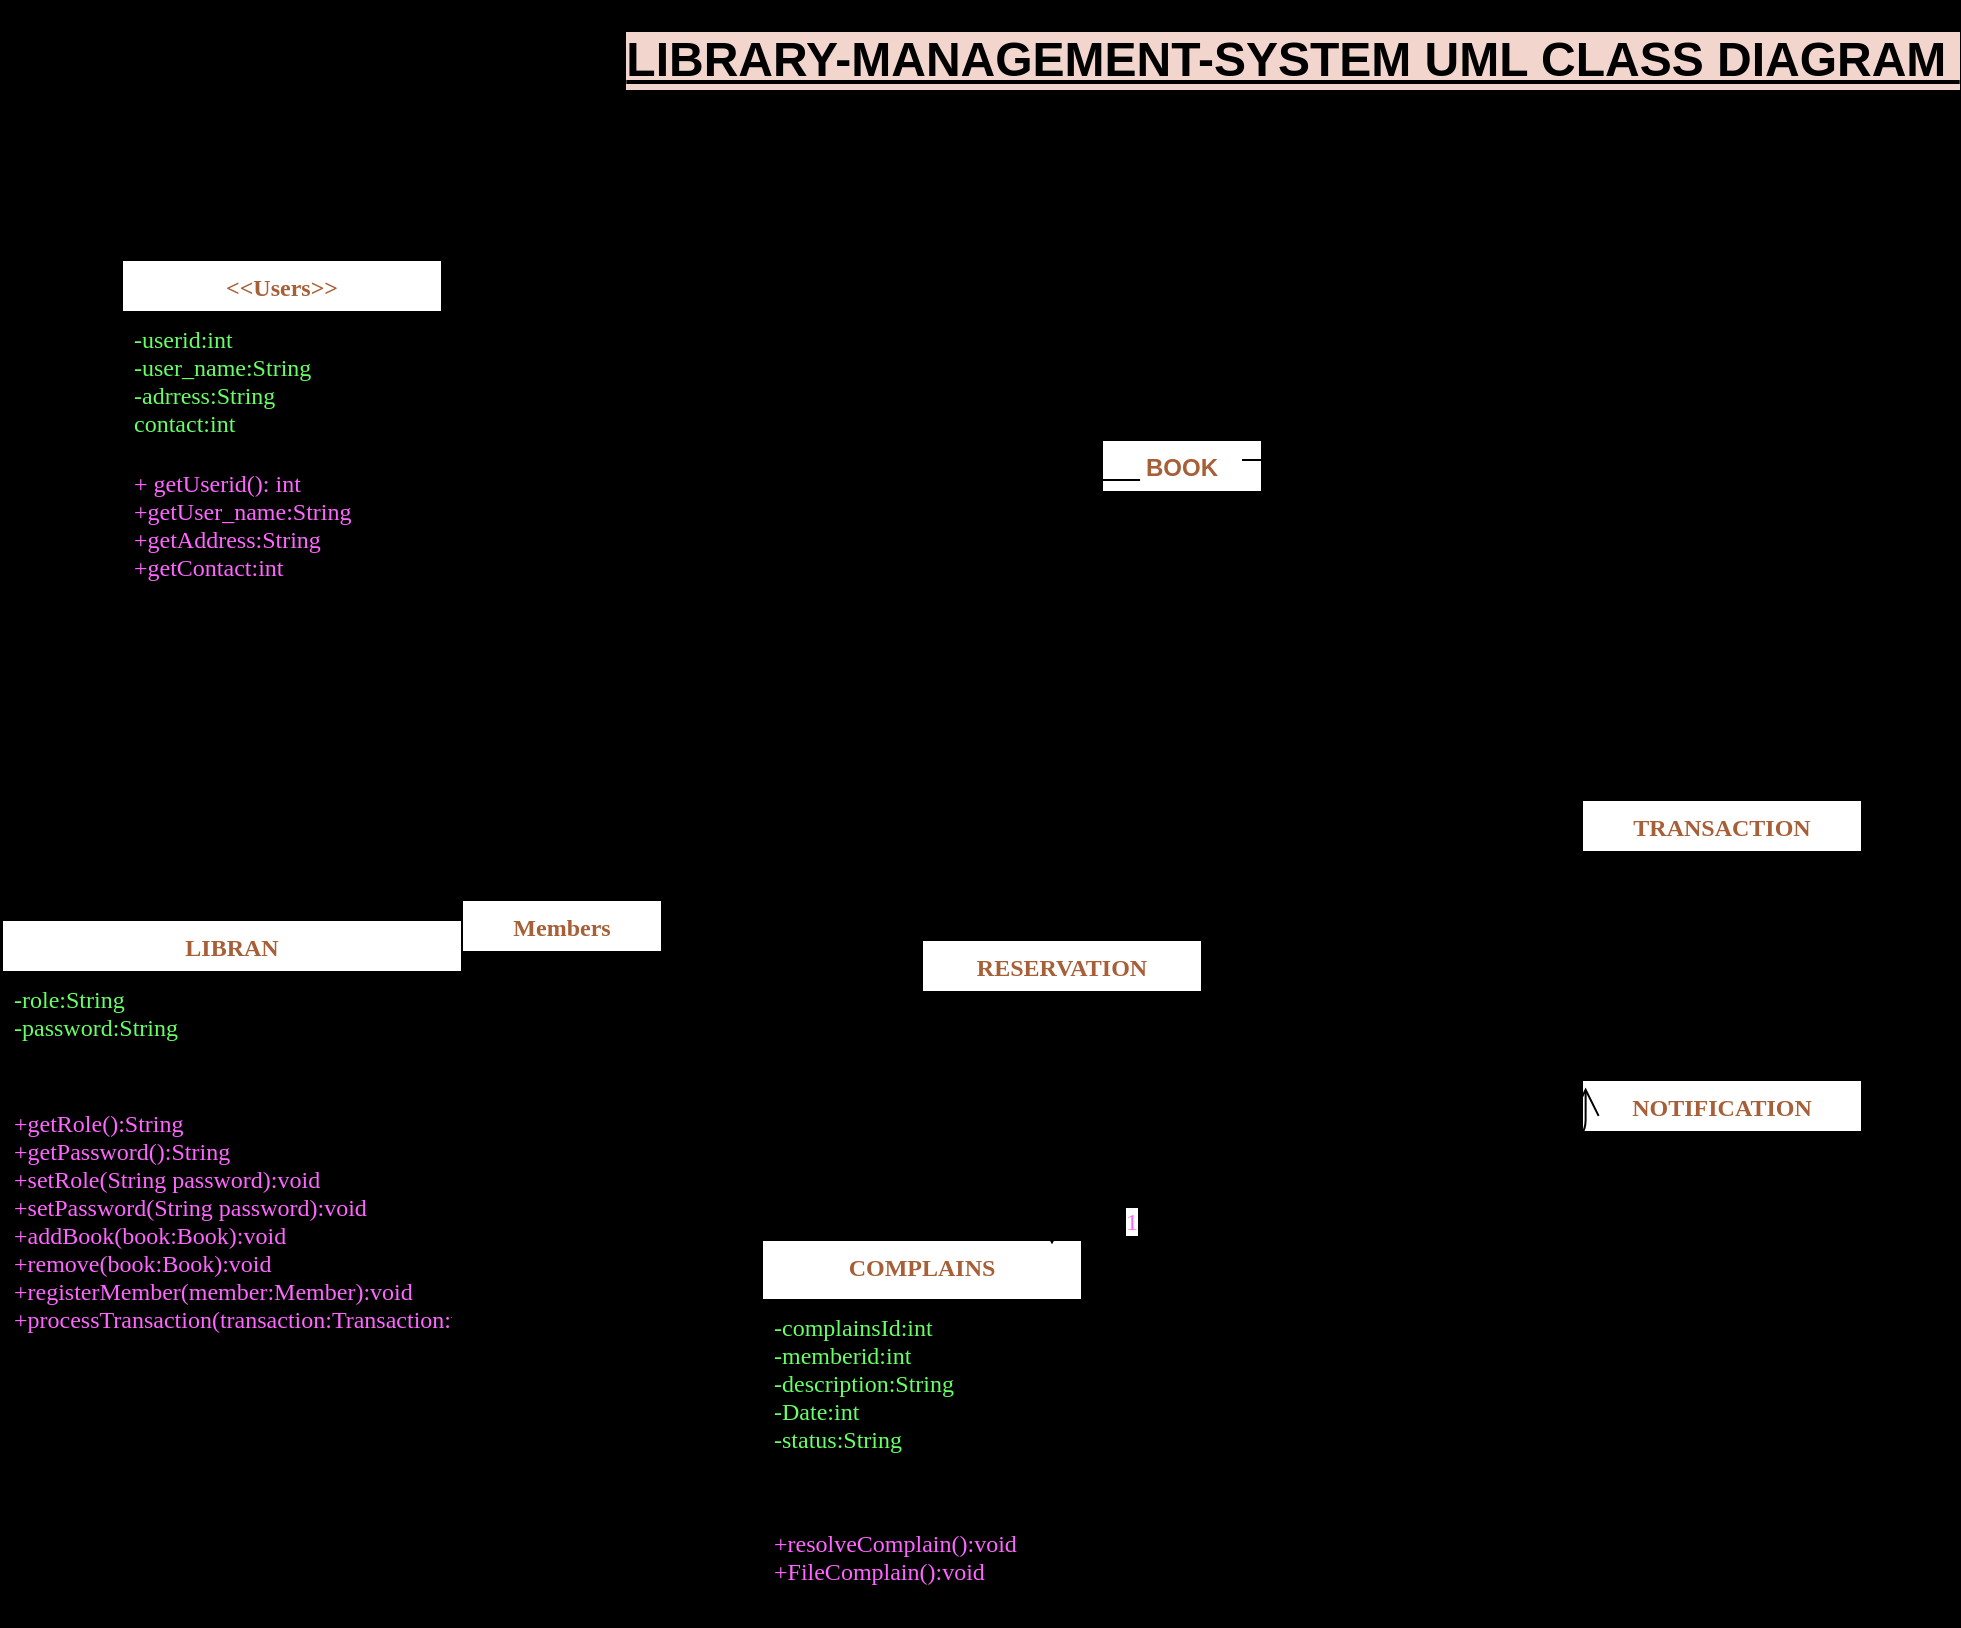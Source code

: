 <mxfile pages="2">
    <diagram id="cxnEje1horbJYmb97XGU" name="Page-1">
        <mxGraphModel dx="1062" dy="1675" grid="1" gridSize="10" guides="1" tooltips="1" connect="1" arrows="1" fold="1" page="0" pageScale="1" pageWidth="850" pageHeight="1100" background="#000000" math="0" shadow="0">
            <root>
                <mxCell id="0"/>
                <mxCell id="1" parent="0"/>
                <mxCell id="4" value="&lt;u&gt;LIBRARY-MANAGEMENT-SYSTEM UML CLASS DIAGRAM&amp;nbsp;&lt;/u&gt;" style="text;strokeColor=none;fillColor=none;html=1;fontSize=24;fontStyle=1;verticalAlign=middle;align=center;labelBackgroundColor=#F2D6CE;fontColor=#000000;" parent="1" vertex="1">
                    <mxGeometry x="380" y="-970" width="130" height="60" as="geometry"/>
                </mxCell>
                <mxCell id="5" value="BOOK" style="swimlane;fontStyle=1;align=center;verticalAlign=top;childLayout=stackLayout;horizontal=1;startSize=26;horizontalStack=0;resizeParent=1;resizeParentMax=0;resizeLast=0;collapsible=1;marginBottom=0;labelBackgroundColor=none;fontColor=#A75F37;" parent="1" vertex="1" collapsed="1">
                    <mxGeometry x="350" y="-750" width="80" height="30" as="geometry">
                        <mxRectangle x="350" y="-750" width="160" height="210" as="alternateBounds"/>
                    </mxGeometry>
                </mxCell>
                <mxCell id="6" value="-ISBN:String&#10;-title:String&#10;-author:String&#10;-publisher:String&#10;-publication_year:int&#10;-genre:String&#10;-numberofcopies:int&#10;&#10;-" style="text;strokeColor=none;fillColor=none;align=left;verticalAlign=top;spacingLeft=4;spacingRight=4;overflow=hidden;rotatable=0;points=[[0,0.5],[1,0.5]];portConstraint=eastwest;labelBackgroundColor=#000000;fontColor=#66FF66;fontFamily=Verdana;fontSize=12;" parent="5" vertex="1">
                    <mxGeometry y="26" width="160" height="124" as="geometry"/>
                </mxCell>
                <mxCell id="7" value="" style="line;strokeWidth=1;fillColor=none;align=left;verticalAlign=middle;spacingTop=-1;spacingLeft=3;spacingRight=3;rotatable=0;labelPosition=right;points=[];portConstraint=eastwest;strokeColor=inherit;labelBackgroundColor=#F2D6CE;fontColor=#000000;" parent="5" vertex="1">
                    <mxGeometry y="150" width="160" height="8" as="geometry"/>
                </mxCell>
                <mxCell id="8" value="+getDetailes():String&#10;+checkAvailability():boolean" style="text;strokeColor=none;fillColor=none;align=left;verticalAlign=top;spacingLeft=4;spacingRight=4;overflow=hidden;rotatable=0;points=[[0,0.5],[1,0.5]];portConstraint=eastwest;labelBackgroundColor=#000000;fontColor=#FF66FF;fontFamily=Verdana;" parent="5" vertex="1">
                    <mxGeometry y="158" width="160" height="52" as="geometry"/>
                </mxCell>
                <mxCell id="9" value="&lt;&lt;Users&gt;&gt;" style="swimlane;fontStyle=1;align=center;verticalAlign=top;childLayout=stackLayout;horizontal=1;startSize=26;horizontalStack=0;resizeParent=1;resizeParentMax=0;resizeLast=0;collapsible=1;marginBottom=0;labelBackgroundColor=none;fontFamily=Verdana;fontSize=12;fontColor=#A75F37;" parent="1" vertex="1">
                    <mxGeometry x="-140" y="-840" width="160" height="170" as="geometry">
                        <mxRectangle x="-140" y="-840" width="70" height="30" as="alternateBounds"/>
                    </mxGeometry>
                </mxCell>
                <mxCell id="10" value="-userid:int&#10;-user_name:String&#10;-adrress:String&#10;contact:int&#10;" style="text;strokeColor=none;fillColor=none;align=left;verticalAlign=top;spacingLeft=4;spacingRight=4;overflow=hidden;rotatable=0;points=[[0,0.5],[1,0.5]];portConstraint=eastwest;labelBackgroundColor=none;fontFamily=Verdana;fontSize=12;fontColor=#66FF66;" parent="9" vertex="1">
                    <mxGeometry y="26" width="160" height="64" as="geometry"/>
                </mxCell>
                <mxCell id="11" value="" style="line;strokeWidth=1;fillColor=none;align=left;verticalAlign=middle;spacingTop=-1;spacingLeft=3;spacingRight=3;rotatable=0;labelPosition=right;points=[];portConstraint=eastwest;strokeColor=inherit;labelBackgroundColor=none;fontFamily=Times New Roman;fontSize=12;fontColor=#7A958F;" parent="9" vertex="1">
                    <mxGeometry y="90" width="160" height="8" as="geometry"/>
                </mxCell>
                <mxCell id="12" value="+ getUserid(): int&#10;+getUser_name:String&#10;+getAddress:String&#10;+getContact:int&#10;" style="text;strokeColor=none;fillColor=none;align=left;verticalAlign=top;spacingLeft=4;spacingRight=4;overflow=hidden;rotatable=0;points=[[0,0.5],[1,0.5]];portConstraint=eastwest;labelBackgroundColor=none;fontFamily=Verdana;fontSize=12;fontColor=#FF66FF;" parent="9" vertex="1">
                    <mxGeometry y="98" width="160" height="72" as="geometry"/>
                </mxCell>
                <mxCell id="43" style="edgeStyle=none;html=1;exitX=0.5;exitY=0;exitDx=0;exitDy=0;entryX=1;entryY=0.059;entryDx=0;entryDy=0;entryPerimeter=0;fontFamily=Verdana;fontSize=12;fontColor=#FF66FF;" parent="1" source="13" target="9" edge="1">
                    <mxGeometry relative="1" as="geometry">
                        <Array as="points">
                            <mxPoint x="80" y="-838"/>
                        </Array>
                    </mxGeometry>
                </mxCell>
                <mxCell id="13" value="Members" style="swimlane;fontStyle=1;align=center;verticalAlign=top;childLayout=stackLayout;horizontal=1;startSize=26;horizontalStack=0;resizeParent=1;resizeParentMax=0;resizeLast=0;collapsible=1;marginBottom=0;labelBackgroundColor=none;fontFamily=Verdana;fontSize=12;fontColor=#A75F37;" parent="1" vertex="1" collapsed="1">
                    <mxGeometry x="30" y="-520" width="100" height="30" as="geometry">
                        <mxRectangle x="30" y="-520" width="250" height="220" as="alternateBounds"/>
                    </mxGeometry>
                </mxCell>
                <mxCell id="14" value="-membershipType:String&#10;-dateofMembership:String" style="text;strokeColor=none;fillColor=none;align=left;verticalAlign=top;spacingLeft=4;spacingRight=4;overflow=hidden;rotatable=0;points=[[0,0.5],[1,0.5]];portConstraint=eastwest;labelBackgroundColor=none;fontFamily=Verdana;fontSize=12;fontColor=#66FF66;" parent="13" vertex="1">
                    <mxGeometry y="26" width="250" height="54" as="geometry"/>
                </mxCell>
                <mxCell id="15" value="" style="line;strokeWidth=1;fillColor=none;align=left;verticalAlign=middle;spacingTop=-1;spacingLeft=3;spacingRight=3;rotatable=0;labelPosition=right;points=[];portConstraint=eastwest;strokeColor=inherit;labelBackgroundColor=none;fontFamily=Verdana;fontSize=12;fontColor=#66FF66;" parent="13" vertex="1">
                    <mxGeometry y="80" width="250" height="8" as="geometry"/>
                </mxCell>
                <mxCell id="16" value="+getMembershipType():String&#10;+getMembershipdate():int&#10;+setMembershipType(String Type):void&#10;+setMembershipdate(int date):void&#10;+borrowBook(book:Book):void&#10;+returnBook(book:Book):void&#10;+reserveBook(book:Book):void&#10;" style="text;strokeColor=none;fillColor=none;align=left;verticalAlign=top;spacingLeft=4;spacingRight=4;overflow=hidden;rotatable=0;points=[[0,0.5],[1,0.5]];portConstraint=eastwest;labelBackgroundColor=none;fontFamily=Verdana;fontSize=12;fontColor=#FF66FF;" parent="13" vertex="1">
                    <mxGeometry y="88" width="250" height="132" as="geometry"/>
                </mxCell>
                <mxCell id="44" style="edgeStyle=none;html=1;exitX=0.5;exitY=0;exitDx=0;exitDy=0;entryX=-0.025;entryY=0.082;entryDx=0;entryDy=0;entryPerimeter=0;fontFamily=Verdana;fontSize=12;fontColor=#FF66FF;" parent="1" source="17" target="9" edge="1">
                    <mxGeometry relative="1" as="geometry">
                        <Array as="points">
                            <mxPoint x="-180" y="-838"/>
                        </Array>
                    </mxGeometry>
                </mxCell>
                <mxCell id="17" value="LIBRAN" style="swimlane;fontStyle=1;align=center;verticalAlign=top;childLayout=stackLayout;horizontal=1;startSize=26;horizontalStack=0;resizeParent=1;resizeParentMax=0;resizeLast=0;collapsible=1;marginBottom=0;labelBackgroundColor=none;fontFamily=Verdana;fontSize=12;fontColor=#A75F37;" parent="1" vertex="1">
                    <mxGeometry x="-200" y="-510" width="230" height="230" as="geometry">
                        <mxRectangle x="-200" y="-510" width="90" height="30" as="alternateBounds"/>
                    </mxGeometry>
                </mxCell>
                <mxCell id="18" value="-role:String&#10;-password:String" style="text;strokeColor=none;fillColor=none;align=left;verticalAlign=top;spacingLeft=4;spacingRight=4;overflow=hidden;rotatable=0;points=[[0,0.5],[1,0.5]];portConstraint=eastwest;labelBackgroundColor=none;fontFamily=Verdana;fontSize=12;fontColor=#66FF66;" parent="17" vertex="1">
                    <mxGeometry y="26" width="230" height="54" as="geometry"/>
                </mxCell>
                <mxCell id="19" value="" style="line;strokeWidth=1;fillColor=none;align=left;verticalAlign=middle;spacingTop=-1;spacingLeft=3;spacingRight=3;rotatable=0;labelPosition=right;points=[];portConstraint=eastwest;strokeColor=inherit;labelBackgroundColor=none;fontFamily=Verdana;fontSize=12;fontColor=#FF66FF;" parent="17" vertex="1">
                    <mxGeometry y="80" width="230" height="8" as="geometry"/>
                </mxCell>
                <mxCell id="20" value="+getRole():String&#10;+getPassword():String&#10;+setRole(String password):void&#10;+setPassword(String password):void&#10;+addBook(book:Book):void&#10;+remove(book:Book):void&#10;+registerMember(member:Member):void&#10;+processTransaction(transaction:Transaction:void)" style="text;strokeColor=none;fillColor=none;align=left;verticalAlign=top;spacingLeft=4;spacingRight=4;overflow=hidden;rotatable=0;points=[[0,0.5],[1,0.5]];portConstraint=eastwest;labelBackgroundColor=none;fontFamily=Verdana;fontSize=12;fontColor=#FF66FF;" parent="17" vertex="1">
                    <mxGeometry y="88" width="230" height="142" as="geometry"/>
                </mxCell>
                <mxCell id="23" value="TRANSACTION" style="swimlane;fontStyle=1;align=center;verticalAlign=top;childLayout=stackLayout;horizontal=1;startSize=26;horizontalStack=0;resizeParent=1;resizeParentMax=0;resizeLast=0;collapsible=1;marginBottom=0;labelBackgroundColor=none;fontFamily=Verdana;fontSize=12;fontColor=#A75F37;" parent="1" vertex="1" collapsed="1">
                    <mxGeometry x="590" y="-570" width="140" height="30" as="geometry">
                        <mxRectangle x="20" y="-650" width="160" height="184" as="alternateBounds"/>
                    </mxGeometry>
                </mxCell>
                <mxCell id="24" value="-transactionId :int&#10;-memberId:int&#10;-bookId:int&#10;-issueDate:int&#10;-dueDate:int&#10;-returnDate:int&#10;fineAmount:double" style="text;strokeColor=none;fillColor=none;align=left;verticalAlign=top;spacingLeft=4;spacingRight=4;overflow=hidden;rotatable=0;points=[[0,0.5],[1,0.5]];portConstraint=eastwest;labelBackgroundColor=none;fontFamily=Verdana;fontSize=12;fontColor=#66FF66;" parent="23" vertex="1">
                    <mxGeometry y="26" width="160" height="124" as="geometry"/>
                </mxCell>
                <mxCell id="25" value="" style="line;strokeWidth=1;fillColor=none;align=left;verticalAlign=middle;spacingTop=-1;spacingLeft=3;spacingRight=3;rotatable=0;labelPosition=right;points=[];portConstraint=eastwest;strokeColor=inherit;labelBackgroundColor=none;fontFamily=Verdana;fontSize=12;fontColor=#66FF66;" parent="23" vertex="1">
                    <mxGeometry y="150" width="160" height="8" as="geometry"/>
                </mxCell>
                <mxCell id="26" value="+calculateFine():double" style="text;strokeColor=none;fillColor=none;align=left;verticalAlign=top;spacingLeft=4;spacingRight=4;overflow=hidden;rotatable=0;points=[[0,0.5],[1,0.5]];portConstraint=eastwest;labelBackgroundColor=none;fontFamily=Verdana;fontSize=12;fontColor=#FF66FF;" parent="23" vertex="1">
                    <mxGeometry y="158" width="160" height="26" as="geometry"/>
                </mxCell>
                <mxCell id="27" value="RESERVATION" style="swimlane;fontStyle=1;align=center;verticalAlign=top;childLayout=stackLayout;horizontal=1;startSize=26;horizontalStack=0;resizeParent=1;resizeParentMax=0;resizeLast=0;collapsible=1;marginBottom=0;labelBackgroundColor=none;fontFamily=Verdana;fontSize=12;fontColor=#A75F37;" parent="1" vertex="1" collapsed="1">
                    <mxGeometry x="260" y="-500" width="140" height="30" as="geometry">
                        <mxRectangle x="260" y="-500" width="160" height="154" as="alternateBounds"/>
                    </mxGeometry>
                </mxCell>
                <mxCell id="28" value="-reservationId:int&#10;-memberId:int&#10;-bookId:int&#10;-reservationDate:int&#10;-status:String" style="text;strokeColor=none;fillColor=none;align=left;verticalAlign=top;spacingLeft=4;spacingRight=4;overflow=hidden;rotatable=0;points=[[0,0.5],[1,0.5]];portConstraint=eastwest;labelBackgroundColor=none;fontFamily=Verdana;fontSize=12;fontColor=#66FF66;" parent="27" vertex="1">
                    <mxGeometry y="26" width="160" height="94" as="geometry"/>
                </mxCell>
                <mxCell id="29" value="" style="line;strokeWidth=1;fillColor=none;align=left;verticalAlign=middle;spacingTop=-1;spacingLeft=3;spacingRight=3;rotatable=0;labelPosition=right;points=[];portConstraint=eastwest;strokeColor=inherit;labelBackgroundColor=none;fontFamily=Verdana;fontSize=12;fontColor=#FF66FF;" parent="27" vertex="1">
                    <mxGeometry y="120" width="160" height="8" as="geometry"/>
                </mxCell>
                <mxCell id="30" value="-checkStatus():String" style="text;strokeColor=none;fillColor=none;align=left;verticalAlign=top;spacingLeft=4;spacingRight=4;overflow=hidden;rotatable=0;points=[[0,0.5],[1,0.5]];portConstraint=eastwest;labelBackgroundColor=none;fontFamily=Verdana;fontSize=12;fontColor=#FF66FF;" parent="27" vertex="1">
                    <mxGeometry y="128" width="160" height="26" as="geometry"/>
                </mxCell>
                <mxCell id="31" value="NOTIFICATION" style="swimlane;fontStyle=1;align=center;verticalAlign=top;childLayout=stackLayout;horizontal=1;startSize=26;horizontalStack=0;resizeParent=1;resizeParentMax=0;resizeLast=0;collapsible=1;marginBottom=0;labelBackgroundColor=none;fontFamily=Verdana;fontSize=12;fontColor=#A75F37;" parent="1" vertex="1" collapsed="1">
                    <mxGeometry x="590" y="-430" width="140" height="30" as="geometry">
                        <mxRectangle x="590" y="-430" width="160" height="134" as="alternateBounds"/>
                    </mxGeometry>
                </mxCell>
                <mxCell id="32" value="-notificationId:int&#10;-userId:int&#10;-Date:int&#10;-content:String" style="text;strokeColor=none;fillColor=none;align=left;verticalAlign=top;spacingLeft=4;spacingRight=4;overflow=hidden;rotatable=0;points=[[0,0.5],[1,0.5]];portConstraint=eastwest;labelBackgroundColor=none;fontFamily=Verdana;fontSize=12;fontColor=#66FF66;" parent="31" vertex="1">
                    <mxGeometry y="26" width="160" height="74" as="geometry"/>
                </mxCell>
                <mxCell id="33" value="" style="line;strokeWidth=1;fillColor=none;align=left;verticalAlign=middle;spacingTop=-1;spacingLeft=3;spacingRight=3;rotatable=0;labelPosition=right;points=[];portConstraint=eastwest;strokeColor=inherit;labelBackgroundColor=none;fontFamily=Verdana;fontSize=12;fontColor=#66FF66;" parent="31" vertex="1">
                    <mxGeometry y="100" width="160" height="8" as="geometry"/>
                </mxCell>
                <mxCell id="34" value="+sendNotification():void" style="text;strokeColor=none;fillColor=none;align=left;verticalAlign=top;spacingLeft=4;spacingRight=4;overflow=hidden;rotatable=0;points=[[0,0.5],[1,0.5]];portConstraint=eastwest;labelBackgroundColor=none;fontFamily=Verdana;fontSize=12;fontColor=#FF66FF;" parent="31" vertex="1">
                    <mxGeometry y="108" width="160" height="26" as="geometry"/>
                </mxCell>
                <mxCell id="35" value="COMPLAINS" style="swimlane;fontStyle=1;align=center;verticalAlign=top;childLayout=stackLayout;horizontal=1;startSize=30;horizontalStack=0;resizeParent=1;resizeParentMax=0;resizeLast=0;collapsible=1;marginBottom=0;labelBackgroundColor=none;fontFamily=Verdana;fontSize=12;fontColor=#A75F37;" parent="1" vertex="1">
                    <mxGeometry x="180" y="-350" width="160" height="190" as="geometry">
                        <mxRectangle x="180" y="-350" width="120" height="30" as="alternateBounds"/>
                    </mxGeometry>
                </mxCell>
                <mxCell id="36" value="-complainsId:int&#10;-memberid:int&#10;-description:String&#10;-Date:int&#10;-status:String" style="text;strokeColor=none;fillColor=none;align=left;verticalAlign=top;spacingLeft=4;spacingRight=4;overflow=hidden;rotatable=0;points=[[0,0.5],[1,0.5]];portConstraint=eastwest;labelBackgroundColor=none;fontFamily=Verdana;fontSize=12;fontColor=#66FF66;" parent="35" vertex="1">
                    <mxGeometry y="30" width="160" height="100" as="geometry"/>
                </mxCell>
                <mxCell id="37" value="" style="line;strokeWidth=1;fillColor=none;align=left;verticalAlign=middle;spacingTop=-1;spacingLeft=3;spacingRight=3;rotatable=0;labelPosition=right;points=[];portConstraint=eastwest;strokeColor=inherit;labelBackgroundColor=none;fontFamily=Verdana;fontSize=12;fontColor=#FF66FF;" parent="35" vertex="1">
                    <mxGeometry y="130" width="160" height="8" as="geometry"/>
                </mxCell>
                <mxCell id="38" value="+resolveComplain():void&#10;+FileComplain():void" style="text;strokeColor=none;fillColor=none;align=left;verticalAlign=top;spacingLeft=4;spacingRight=4;overflow=hidden;rotatable=0;points=[[0,0.5],[1,0.5]];portConstraint=eastwest;labelBackgroundColor=none;fontFamily=Verdana;fontSize=12;fontColor=#FF66FF;" parent="35" vertex="1">
                    <mxGeometry y="138" width="160" height="52" as="geometry"/>
                </mxCell>
                <mxCell id="46" value="" style="triangle;aspect=fixed;fillColor=strokeColor;labelBackgroundColor=#000000;fontFamily=Verdana;fontSize=12;fontColor=#FF66FF;" parent="1" vertex="1">
                    <mxGeometry x="245" y="-540" width="6" height="12" as="geometry"/>
                </mxCell>
                <mxCell id="47" value="" style="endArrow=none;html=1;rounded=0;align=center;verticalAlign=bottom;labelBackgroundColor=none;fontFamily=Verdana;fontSize=12;fontColor=#FF66FF;entryX=0.363;entryY=0;entryDx=0;entryDy=0;entryPerimeter=0;" parent="1" source="27" edge="1">
                    <mxGeometry relative="1" as="geometry">
                        <mxPoint x="230" y="-480" as="sourcePoint"/>
                        <mxPoint x="369.04" y="-730" as="targetPoint"/>
                        <Array as="points">
                            <mxPoint x="240" y="-485"/>
                            <mxPoint x="240" y="-730"/>
                        </Array>
                    </mxGeometry>
                </mxCell>
                <mxCell id="49" value="1" style="endArrow=open;html=1;endSize=12;startArrow=diamondThin;startSize=14;startFill=1;edgeStyle=orthogonalEdgeStyle;align=left;verticalAlign=bottom;fontFamily=Verdana;fontSize=12;fontColor=#FF66FF;exitX=0.906;exitY=0.011;exitDx=0;exitDy=0;exitPerimeter=0;entryX=0.013;entryY=0.127;entryDx=0;entryDy=0;entryPerimeter=0;" parent="1" source="35" target="31" edge="1">
                    <mxGeometry x="-0.826" relative="1" as="geometry">
                        <mxPoint x="330" y="-390" as="sourcePoint"/>
                        <mxPoint x="560" y="-370" as="targetPoint"/>
                        <Array as="points">
                            <mxPoint x="325" y="-350"/>
                            <mxPoint x="460" y="-350"/>
                            <mxPoint x="460" y="-440"/>
                            <mxPoint x="530" y="-440"/>
                            <mxPoint x="530" y="-400"/>
                            <mxPoint x="592" y="-400"/>
                        </Array>
                        <mxPoint as="offset"/>
                    </mxGeometry>
                </mxCell>
                <mxCell id="50" value="" style="endArrow=none;html=1;rounded=0;align=center;verticalAlign=bottom;labelBackgroundColor=none;fontFamily=Verdana;fontSize=12;fontColor=#FF66FF;entryX=0.875;entryY=0.333;entryDx=0;entryDy=0;entryPerimeter=0;" parent="1" target="5" edge="1">
                    <mxGeometry relative="1" as="geometry">
                        <mxPoint x="590" y="-550" as="sourcePoint"/>
                        <mxPoint x="379.04" y="-720" as="targetPoint"/>
                        <Array as="points">
                            <mxPoint x="530" y="-550"/>
                            <mxPoint x="530" y="-610"/>
                            <mxPoint x="530" y="-740"/>
                        </Array>
                    </mxGeometry>
                </mxCell>
            </root>
        </mxGraphModel>
    </diagram>
    <diagram name="Copy of Page-1" id="JPiiol2TtpM2276D-2oZ">
        <mxGraphModel dx="324" dy="400" grid="1" gridSize="10" guides="1" tooltips="1" connect="1" arrows="1" fold="1" page="1" pageScale="1" pageWidth="850" pageHeight="1100" math="0" shadow="0">
            <root>
                <mxCell id="BqlHLvHAioupPKsAYrLP-0"/>
                <mxCell id="BqlHLvHAioupPKsAYrLP-1" parent="BqlHLvHAioupPKsAYrLP-0"/>
            </root>
        </mxGraphModel>
    </diagram>
</mxfile>